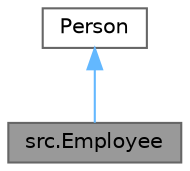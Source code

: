 digraph "src.Employee"
{
 // LATEX_PDF_SIZE
  bgcolor="transparent";
  edge [fontname=Helvetica,fontsize=10,labelfontname=Helvetica,labelfontsize=10];
  node [fontname=Helvetica,fontsize=10,shape=box,height=0.2,width=0.4];
  Node1 [id="Node000001",label="src.Employee",height=0.2,width=0.4,color="gray40", fillcolor="grey60", style="filled", fontcolor="black",tooltip="Class Employee allows to create an employee object with basic information such as their Id,..."];
  Node2 -> Node1 [id="edge2_Node000001_Node000002",dir="back",color="steelblue1",style="solid",tooltip=" "];
  Node2 [id="Node000002",label="Person",height=0.2,width=0.4,color="gray40", fillcolor="white", style="filled",URL="$classsrc_1_1_person.html",tooltip="Represents a person with basic attributes like Id and Name. This class provides access and modificati..."];
}
